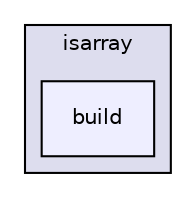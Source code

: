 digraph "gulp-src/node_modules/gulp-concat/node_modules/gulp-util/node_modules/multipipe/node_modules/duplexer2/node_modules/readable-stream/node_modules/isarray/build" {
  compound=true
  node [ fontsize="10", fontname="Helvetica"];
  edge [ labelfontsize="10", labelfontname="Helvetica"];
  subgraph clusterdir_c07cb1900c14475ac3ef78b845601199 {
    graph [ bgcolor="#ddddee", pencolor="black", label="isarray" fontname="Helvetica", fontsize="10", URL="dir_c07cb1900c14475ac3ef78b845601199.html"]
  dir_71e25e3a12e16c97984a172a5c02bbd8 [shape=box, label="build", style="filled", fillcolor="#eeeeff", pencolor="black", URL="dir_71e25e3a12e16c97984a172a5c02bbd8.html"];
  }
}
